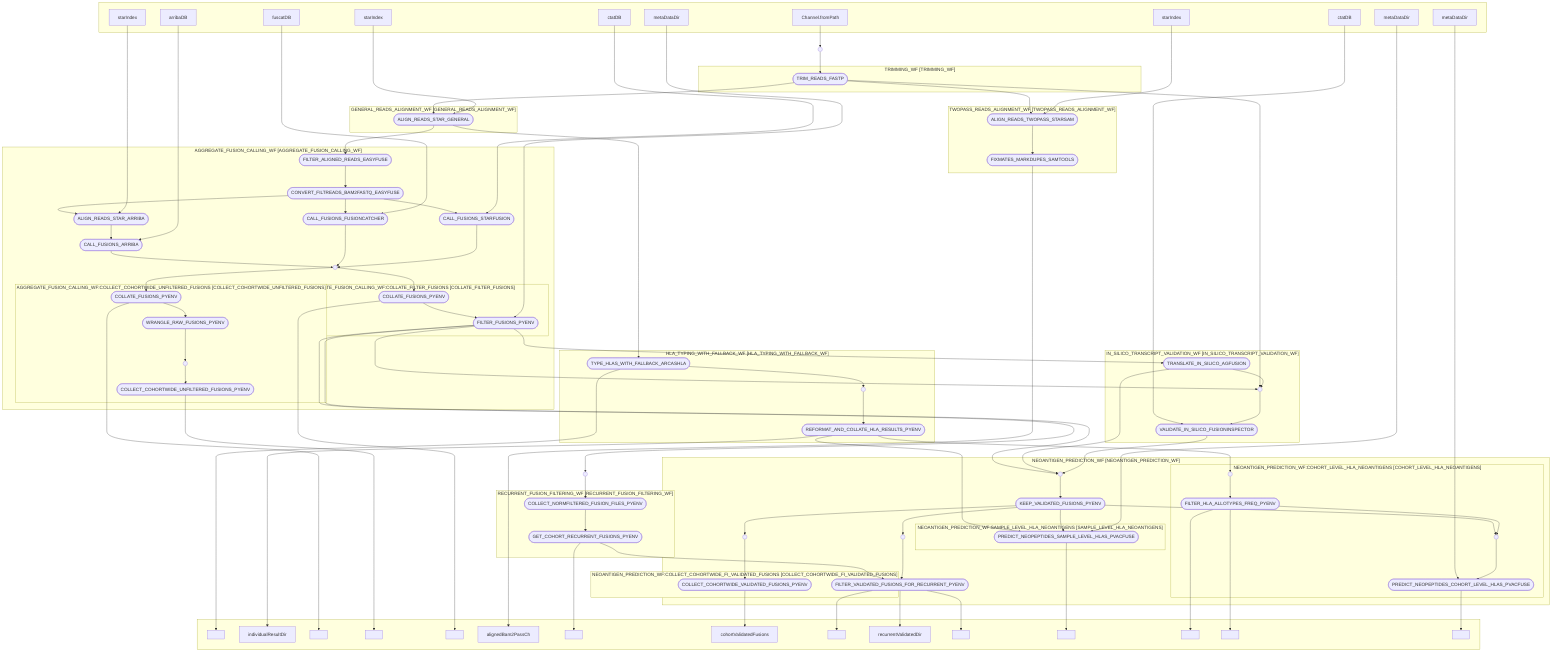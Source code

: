 flowchart TB
    subgraph " "
    v4["Channel.fromPath"]
    v16["starIndex"]
    v26["starIndex"]
    v28["arribaDB"]
    v30["fuscatDB"]
    v32["ctatDB"]
    v44["metaDataDir"]
    v46["starIndex"]
    v54["ctatDB"]
    v75["metaDataDir"]
    v86["metaDataDir"]
    end
    subgraph "TRIMMING_WF [TRIMMING_WF]"
    v15(["TRIM_READS_FASTP"])
    end
    subgraph "GENERAL_READS_ALIGNMENT_WF [GENERAL_READS_ALIGNMENT_WF]"
    v17(["ALIGN_READS_STAR_GENERAL"])
    end
    subgraph "HLA_TYPING_WITH_FALLBACK_WF [HLA_TYPING_WITH_FALLBACK_WF]"
    v18(["TYPE_HLAS_WITH_FALLBACK_ARCASHLA"])
    v22(["REFORMAT_AND_COLLATE_HLA_RESULTS_PYENV"])
    v20(( ))
    end
    subgraph " "
    v19[" "]
    v23["individualResultDir"]
    v37[" "]
    v41[" "]
    v43[" "]
    v49["alignedBam2PassCh"]
    v59[" "]
    v66["cohortValidatedFusions"]
    v70[" "]
    v71["recurrentValidatedDir"]
    v72[" "]
    v77[" "]
    v80[" "]
    v81[" "]
    v88[" "]
    end
    subgraph "AGGREGATE_FUSION_CALLING_WF [AGGREGATE_FUSION_CALLING_WF]"
    v24(["FILTER_ALIGNED_READS_EASYFUSE"])
    v25(["CONVERT_FILTREADS_BAM2FASTQ_EASYFUSE"])
    v27(["ALIGN_READS_STAR_ARRIBA"])
    v29(["CALL_FUSIONS_ARRIBA"])
    v31(["CALL_FUSIONS_FUSIONCATCHER"])
    v33(["CALL_FUSIONS_STARFUSION"])
    subgraph "AGGREGATE_FUSION_CALLING_WF:COLLECT_COHORTWIDE_UNFILTERED_FUSIONS [COLLECT_COHORTWIDE_UNFILTERED_FUSIONS]"
    v36(["COLLATE_FUSIONS_PYENV"])
    v38(["WRANGLE_RAW_FUSIONS_PYENV"])
    v40(["COLLECT_COHORTWIDE_UNFILTERED_FUSIONS_PYENV"])
    v39(( ))
    end
    subgraph "AGGREGATE_FUSION_CALLING_WF:COLLATE_FILTER_FUSIONS [COLLATE_FILTER_FUSIONS]"
    v42(["COLLATE_FUSIONS_PYENV"])
    v45(["FILTER_FUSIONS_PYENV"])
    end
    v34(( ))
    end
    subgraph "TWOPASS_READS_ALIGNMENT_WF [TWOPASS_READS_ALIGNMENT_WF]"
    v47(["ALIGN_READS_TWOPASS_STARSAM"])
    v48(["FIXMATES_MARKDUPES_SAMTOOLS"])
    end
    subgraph "IN_SILICO_TRANSCRIPT_VALIDATION_WF [IN_SILICO_TRANSCRIPT_VALIDATION_WF]"
    v50(["TRANSLATE_IN_SILICO_AGFUSION"])
    v55(["VALIDATE_IN_SILICO_FUSIONINSPECTOR"])
    v51(( ))
    end
    subgraph "RECURRENT_FUSION_FILTERING_WF [RECURRENT_FUSION_FILTERING_WF]"
    v57(["COLLECT_NORMFILTERED_FUSION_FILES_PYENV"])
    v58(["GET_COHORT_RECURRENT_FUSIONS_PYENV"])
    end
    subgraph "NEOANTIGEN_PREDICTION_WF [NEOANTIGEN_PREDICTION_WF]"
    v63(["KEEP_VALIDATED_FUSIONS_PYENV"])
    subgraph "NEOANTIGEN_PREDICTION_WF:COLLECT_COHORTWIDE_FI_VALIDATED_FUSIONS [COLLECT_COHORTWIDE_FI_VALIDATED_FUSIONS]"
    v65(["COLLECT_COHORTWIDE_VALIDATED_FUSIONS_PYENV"])
    end
    v69(["FILTER_VALIDATED_FUSIONS_FOR_RECURRENT_PYENV"])
    subgraph "NEOANTIGEN_PREDICTION_WF:SAMPLE_LEVEL_HLA_NEOANTIGENS [SAMPLE_LEVEL_HLA_NEOANTIGENS]"
    v76(["PREDICT_NEOPEPTIDES_SAMPLE_LEVEL_HLAS_PVACFUSE"])
    end
    subgraph "NEOANTIGEN_PREDICTION_WF:COHORT_LEVEL_HLA_NEOANTIGENS [COHORT_LEVEL_HLA_NEOANTIGENS]"
    v79(["FILTER_HLA_ALLOTYPES_FREQ_PYENV"])
    v87(["PREDICT_NEOPEPTIDES_COHORT_LEVEL_HLAS_PVACFUSE"])
    v78(( ))
    v82(( ))
    end
    v60(( ))
    v64(( ))
    v67(( ))
    end
    v5(( ))
    v56(( ))
    v4 --> v5
    v5 --> v15
    v15 --> v17
    v15 --> v47
    v15 --> v51
    v16 --> v17
    v17 --> v18
    v17 --> v24
    v18 --> v19
    v18 --> v20
    v20 --> v22
    v22 --> v76
    v22 --> v23
    v22 --> v78
    v24 --> v25
    v25 --> v27
    v25 --> v31
    v25 --> v33
    v26 --> v27
    v27 --> v29
    v28 --> v29
    v29 --> v34
    v30 --> v31
    v31 --> v34
    v32 --> v33
    v33 --> v34
    v34 --> v36
    v36 --> v38
    v36 --> v37
    v38 --> v39
    v39 --> v40
    v40 --> v41
    v34 --> v42
    v42 --> v45
    v42 --> v43
    v44 --> v45
    v45 --> v50
    v45 --> v51
    v45 --> v56
    v45 --> v60
    v46 --> v47
    v47 --> v48
    v48 --> v49
    v50 --> v51
    v50 --> v60
    v54 --> v55
    v51 --> v55
    v55 --> v60
    v56 --> v57
    v57 --> v58
    v58 --> v69
    v58 --> v59
    v60 --> v63
    v63 --> v76
    v63 --> v64
    v63 --> v67
    v63 --> v82
    v64 --> v65
    v65 --> v66
    v67 --> v69
    v69 --> v72
    v69 --> v71
    v69 --> v70
    v75 --> v76
    v76 --> v77
    v78 --> v79
    v79 --> v81
    v79 --> v80
    v79 --> v82
    v86 --> v87
    v82 --> v87
    v87 --> v88
